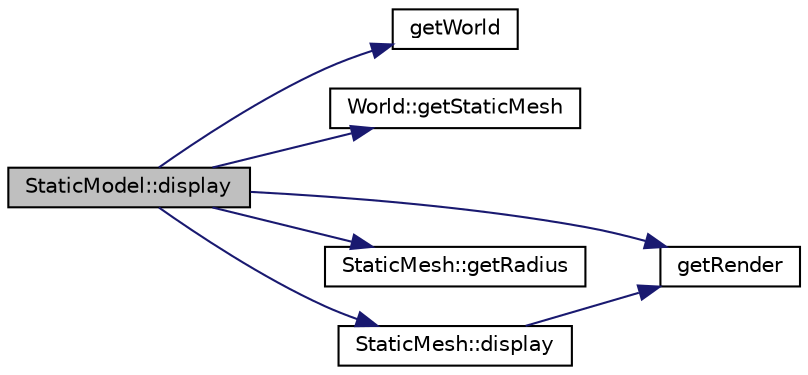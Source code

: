 digraph "StaticModel::display"
{
 // INTERACTIVE_SVG=YES
  edge [fontname="Helvetica",fontsize="10",labelfontname="Helvetica",labelfontsize="10"];
  node [fontname="Helvetica",fontsize="10",shape=record];
  rankdir="LR";
  Node1 [label="StaticModel::display",height=0.2,width=0.4,color="black", fillcolor="grey75", style="filled" fontcolor="black"];
  Node1 -> Node2 [color="midnightblue",fontsize="10",style="solid",fontname="Helvetica"];
  Node2 [label="getWorld",height=0.2,width=0.4,color="black", fillcolor="white", style="filled",URL="$_world_8h.html#abea1a794341f4259c16d914064e97528"];
  Node1 -> Node3 [color="midnightblue",fontsize="10",style="solid",fontname="Helvetica"];
  Node3 [label="World::getStaticMesh",height=0.2,width=0.4,color="black", fillcolor="white", style="filled",URL="$class_world.html#aef26c6a8a023e85dcd256bb71acf4dd7"];
  Node1 -> Node4 [color="midnightblue",fontsize="10",style="solid",fontname="Helvetica"];
  Node4 [label="getRender",height=0.2,width=0.4,color="black", fillcolor="white", style="filled",URL="$_render_8h.html#a812cfcbdabb65847ea87dfed9fafc69d"];
  Node1 -> Node5 [color="midnightblue",fontsize="10",style="solid",fontname="Helvetica"];
  Node5 [label="StaticMesh::getRadius",height=0.2,width=0.4,color="black", fillcolor="white", style="filled",URL="$class_static_mesh.html#aff59c83d23aaf04ec3a5603b5b2cefcd"];
  Node1 -> Node6 [color="midnightblue",fontsize="10",style="solid",fontname="Helvetica"];
  Node6 [label="StaticMesh::display",height=0.2,width=0.4,color="black", fillcolor="white", style="filled",URL="$class_static_mesh.html#ae062ddf1ccf1ad08364c40db4c3720ef"];
  Node6 -> Node4 [color="midnightblue",fontsize="10",style="solid",fontname="Helvetica"];
}
